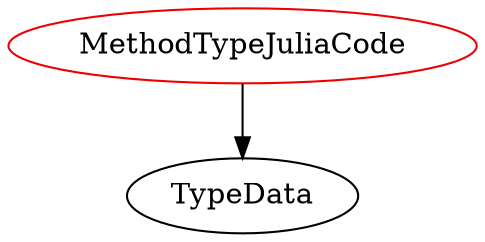 digraph methodtypejuliacode{
MethodTypeJuliaCode	[shape=oval, color=red2, label="MethodTypeJuliaCode"];
MethodTypeJuliaCode -> TypeData;
}
